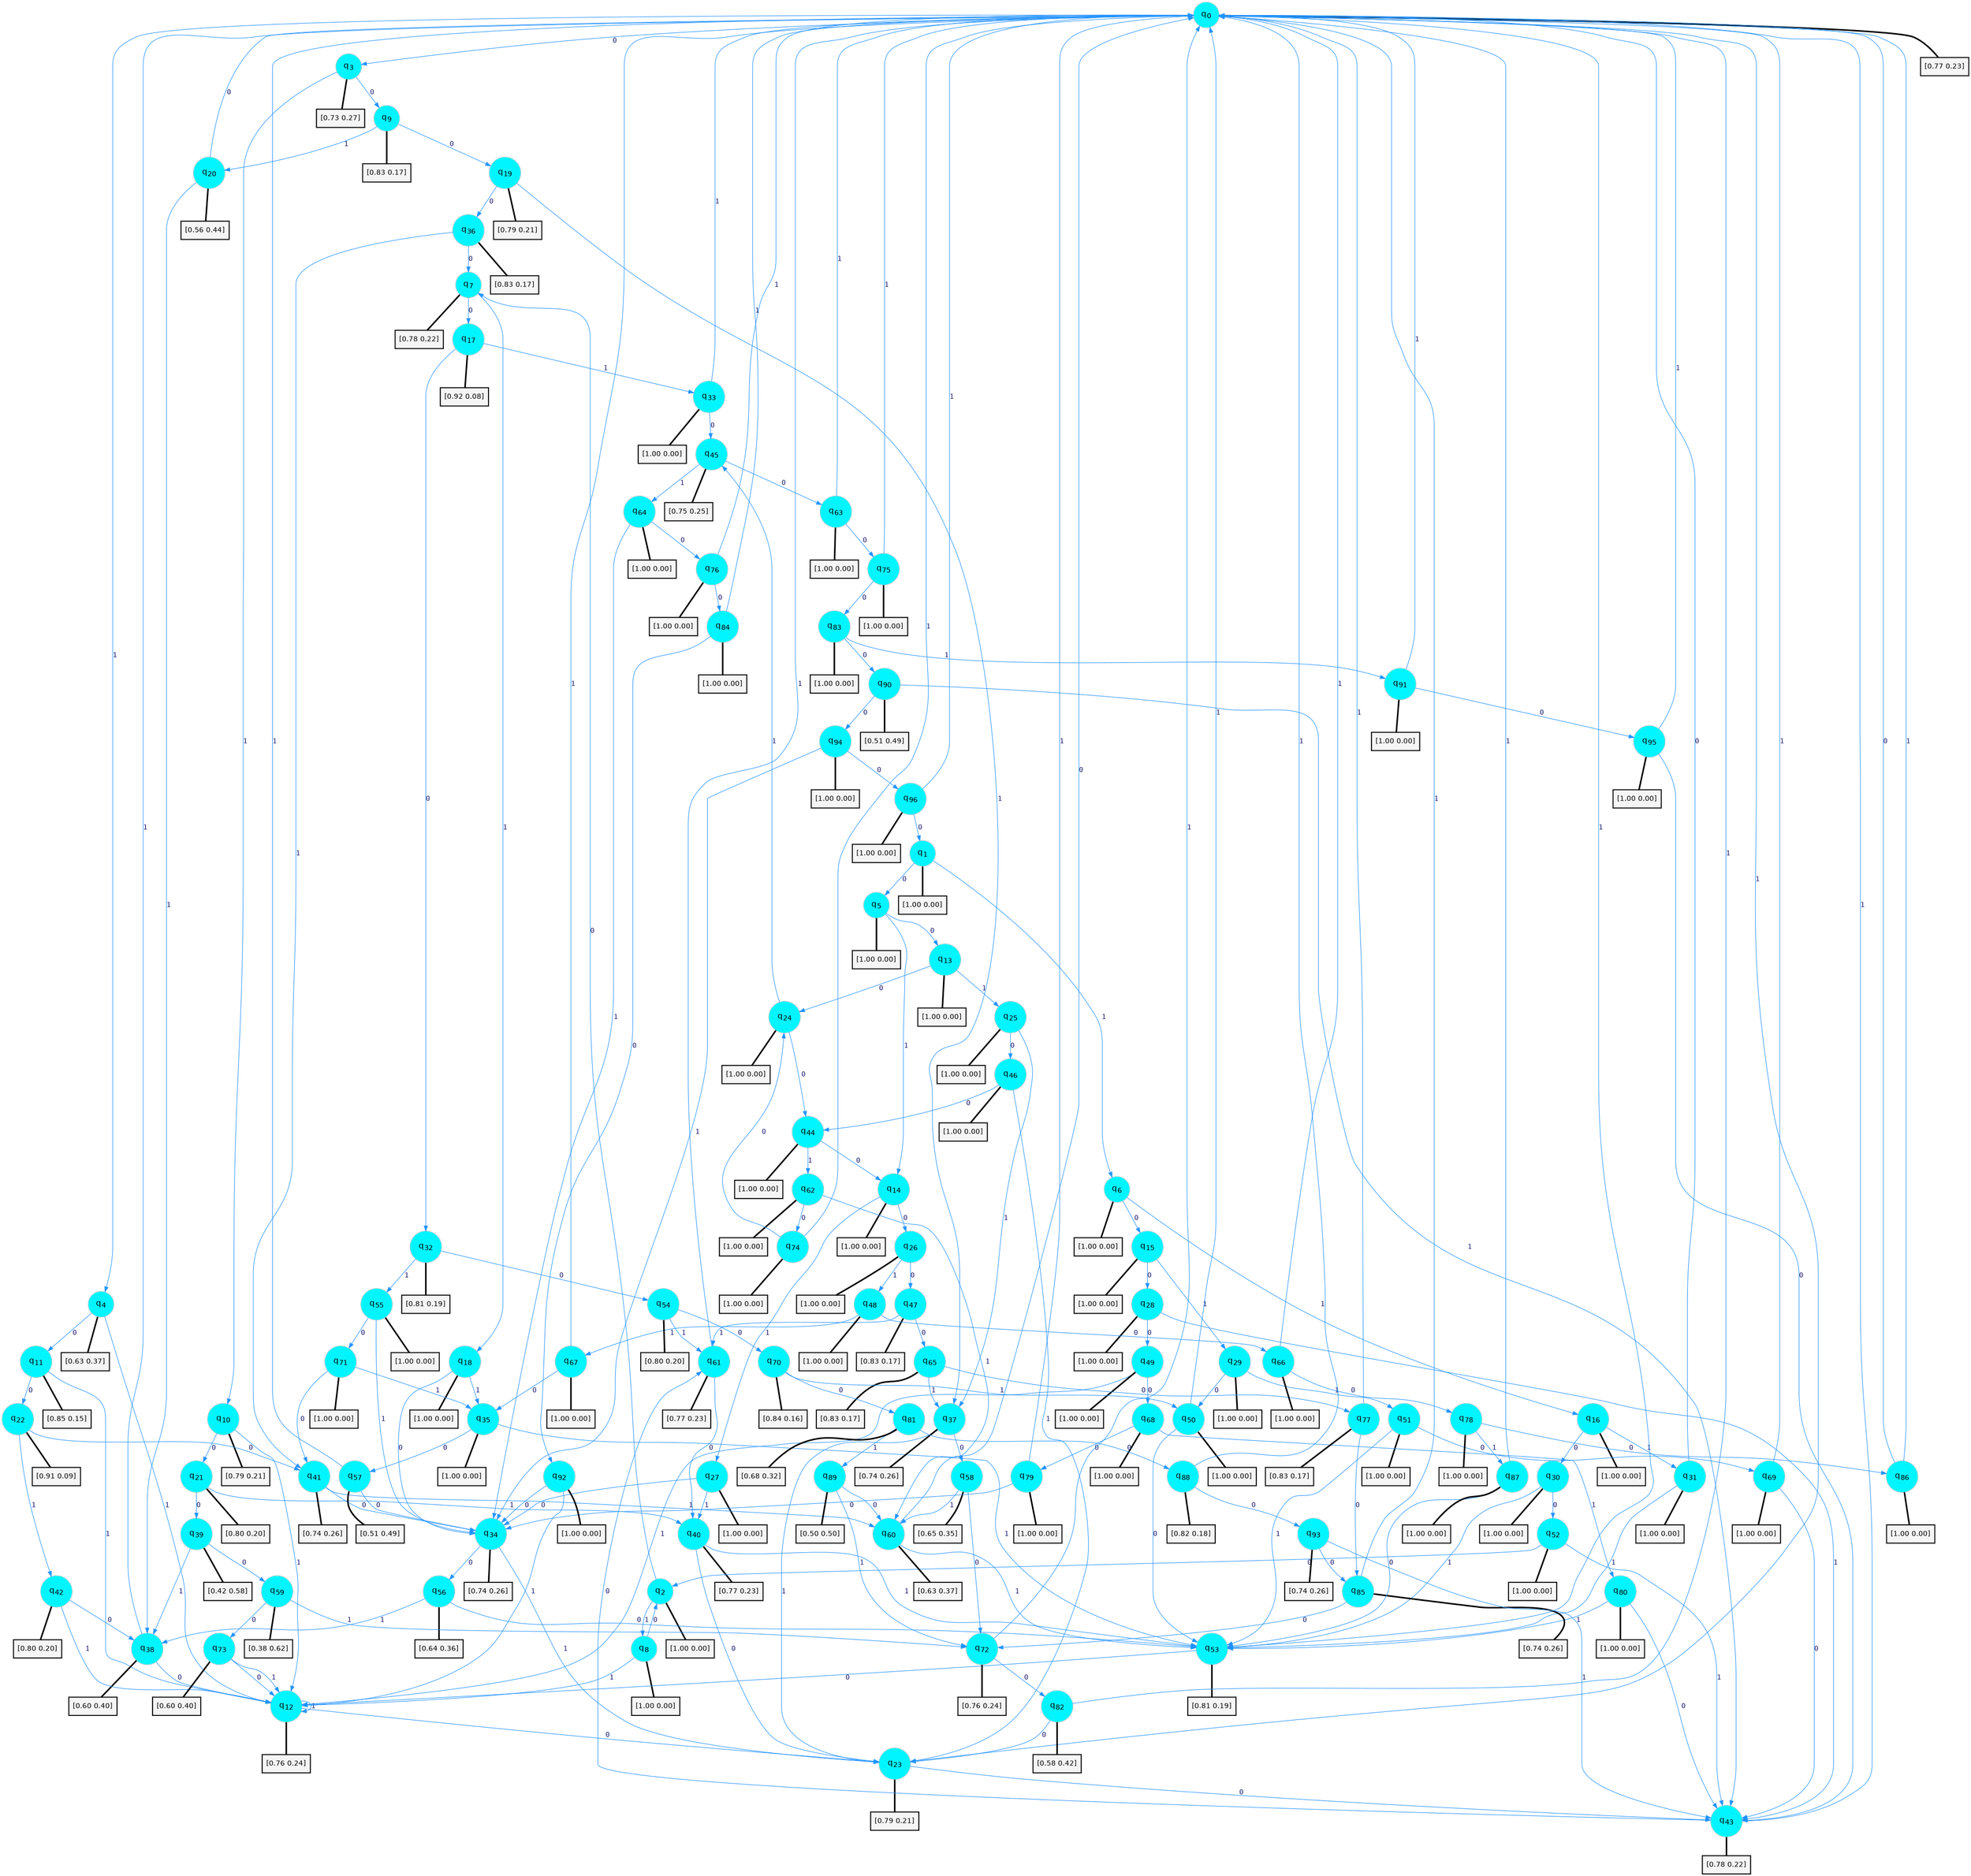 digraph G {
graph [
bgcolor=transparent, dpi=300, rankdir=TD, size="40,25"];
node [
color=gray, fillcolor=turquoise1, fontcolor=black, fontname=Helvetica, fontsize=16, fontweight=bold, shape=circle, style=filled];
edge [
arrowsize=1, color=dodgerblue1, fontcolor=midnightblue, fontname=courier, fontweight=bold, penwidth=1, style=solid, weight=20];
0[label=<q<SUB>0</SUB>>];
1[label=<q<SUB>1</SUB>>];
2[label=<q<SUB>2</SUB>>];
3[label=<q<SUB>3</SUB>>];
4[label=<q<SUB>4</SUB>>];
5[label=<q<SUB>5</SUB>>];
6[label=<q<SUB>6</SUB>>];
7[label=<q<SUB>7</SUB>>];
8[label=<q<SUB>8</SUB>>];
9[label=<q<SUB>9</SUB>>];
10[label=<q<SUB>10</SUB>>];
11[label=<q<SUB>11</SUB>>];
12[label=<q<SUB>12</SUB>>];
13[label=<q<SUB>13</SUB>>];
14[label=<q<SUB>14</SUB>>];
15[label=<q<SUB>15</SUB>>];
16[label=<q<SUB>16</SUB>>];
17[label=<q<SUB>17</SUB>>];
18[label=<q<SUB>18</SUB>>];
19[label=<q<SUB>19</SUB>>];
20[label=<q<SUB>20</SUB>>];
21[label=<q<SUB>21</SUB>>];
22[label=<q<SUB>22</SUB>>];
23[label=<q<SUB>23</SUB>>];
24[label=<q<SUB>24</SUB>>];
25[label=<q<SUB>25</SUB>>];
26[label=<q<SUB>26</SUB>>];
27[label=<q<SUB>27</SUB>>];
28[label=<q<SUB>28</SUB>>];
29[label=<q<SUB>29</SUB>>];
30[label=<q<SUB>30</SUB>>];
31[label=<q<SUB>31</SUB>>];
32[label=<q<SUB>32</SUB>>];
33[label=<q<SUB>33</SUB>>];
34[label=<q<SUB>34</SUB>>];
35[label=<q<SUB>35</SUB>>];
36[label=<q<SUB>36</SUB>>];
37[label=<q<SUB>37</SUB>>];
38[label=<q<SUB>38</SUB>>];
39[label=<q<SUB>39</SUB>>];
40[label=<q<SUB>40</SUB>>];
41[label=<q<SUB>41</SUB>>];
42[label=<q<SUB>42</SUB>>];
43[label=<q<SUB>43</SUB>>];
44[label=<q<SUB>44</SUB>>];
45[label=<q<SUB>45</SUB>>];
46[label=<q<SUB>46</SUB>>];
47[label=<q<SUB>47</SUB>>];
48[label=<q<SUB>48</SUB>>];
49[label=<q<SUB>49</SUB>>];
50[label=<q<SUB>50</SUB>>];
51[label=<q<SUB>51</SUB>>];
52[label=<q<SUB>52</SUB>>];
53[label=<q<SUB>53</SUB>>];
54[label=<q<SUB>54</SUB>>];
55[label=<q<SUB>55</SUB>>];
56[label=<q<SUB>56</SUB>>];
57[label=<q<SUB>57</SUB>>];
58[label=<q<SUB>58</SUB>>];
59[label=<q<SUB>59</SUB>>];
60[label=<q<SUB>60</SUB>>];
61[label=<q<SUB>61</SUB>>];
62[label=<q<SUB>62</SUB>>];
63[label=<q<SUB>63</SUB>>];
64[label=<q<SUB>64</SUB>>];
65[label=<q<SUB>65</SUB>>];
66[label=<q<SUB>66</SUB>>];
67[label=<q<SUB>67</SUB>>];
68[label=<q<SUB>68</SUB>>];
69[label=<q<SUB>69</SUB>>];
70[label=<q<SUB>70</SUB>>];
71[label=<q<SUB>71</SUB>>];
72[label=<q<SUB>72</SUB>>];
73[label=<q<SUB>73</SUB>>];
74[label=<q<SUB>74</SUB>>];
75[label=<q<SUB>75</SUB>>];
76[label=<q<SUB>76</SUB>>];
77[label=<q<SUB>77</SUB>>];
78[label=<q<SUB>78</SUB>>];
79[label=<q<SUB>79</SUB>>];
80[label=<q<SUB>80</SUB>>];
81[label=<q<SUB>81</SUB>>];
82[label=<q<SUB>82</SUB>>];
83[label=<q<SUB>83</SUB>>];
84[label=<q<SUB>84</SUB>>];
85[label=<q<SUB>85</SUB>>];
86[label=<q<SUB>86</SUB>>];
87[label=<q<SUB>87</SUB>>];
88[label=<q<SUB>88</SUB>>];
89[label=<q<SUB>89</SUB>>];
90[label=<q<SUB>90</SUB>>];
91[label=<q<SUB>91</SUB>>];
92[label=<q<SUB>92</SUB>>];
93[label=<q<SUB>93</SUB>>];
94[label=<q<SUB>94</SUB>>];
95[label=<q<SUB>95</SUB>>];
96[label=<q<SUB>96</SUB>>];
97[label="[0.77 0.23]", shape=box,fontcolor=black, fontname=Helvetica, fontsize=14, penwidth=2, fillcolor=whitesmoke,color=black];
98[label="[1.00 0.00]", shape=box,fontcolor=black, fontname=Helvetica, fontsize=14, penwidth=2, fillcolor=whitesmoke,color=black];
99[label="[1.00 0.00]", shape=box,fontcolor=black, fontname=Helvetica, fontsize=14, penwidth=2, fillcolor=whitesmoke,color=black];
100[label="[0.73 0.27]", shape=box,fontcolor=black, fontname=Helvetica, fontsize=14, penwidth=2, fillcolor=whitesmoke,color=black];
101[label="[0.63 0.37]", shape=box,fontcolor=black, fontname=Helvetica, fontsize=14, penwidth=2, fillcolor=whitesmoke,color=black];
102[label="[1.00 0.00]", shape=box,fontcolor=black, fontname=Helvetica, fontsize=14, penwidth=2, fillcolor=whitesmoke,color=black];
103[label="[1.00 0.00]", shape=box,fontcolor=black, fontname=Helvetica, fontsize=14, penwidth=2, fillcolor=whitesmoke,color=black];
104[label="[0.78 0.22]", shape=box,fontcolor=black, fontname=Helvetica, fontsize=14, penwidth=2, fillcolor=whitesmoke,color=black];
105[label="[1.00 0.00]", shape=box,fontcolor=black, fontname=Helvetica, fontsize=14, penwidth=2, fillcolor=whitesmoke,color=black];
106[label="[0.83 0.17]", shape=box,fontcolor=black, fontname=Helvetica, fontsize=14, penwidth=2, fillcolor=whitesmoke,color=black];
107[label="[0.79 0.21]", shape=box,fontcolor=black, fontname=Helvetica, fontsize=14, penwidth=2, fillcolor=whitesmoke,color=black];
108[label="[0.85 0.15]", shape=box,fontcolor=black, fontname=Helvetica, fontsize=14, penwidth=2, fillcolor=whitesmoke,color=black];
109[label="[0.76 0.24]", shape=box,fontcolor=black, fontname=Helvetica, fontsize=14, penwidth=2, fillcolor=whitesmoke,color=black];
110[label="[1.00 0.00]", shape=box,fontcolor=black, fontname=Helvetica, fontsize=14, penwidth=2, fillcolor=whitesmoke,color=black];
111[label="[1.00 0.00]", shape=box,fontcolor=black, fontname=Helvetica, fontsize=14, penwidth=2, fillcolor=whitesmoke,color=black];
112[label="[1.00 0.00]", shape=box,fontcolor=black, fontname=Helvetica, fontsize=14, penwidth=2, fillcolor=whitesmoke,color=black];
113[label="[1.00 0.00]", shape=box,fontcolor=black, fontname=Helvetica, fontsize=14, penwidth=2, fillcolor=whitesmoke,color=black];
114[label="[0.92 0.08]", shape=box,fontcolor=black, fontname=Helvetica, fontsize=14, penwidth=2, fillcolor=whitesmoke,color=black];
115[label="[1.00 0.00]", shape=box,fontcolor=black, fontname=Helvetica, fontsize=14, penwidth=2, fillcolor=whitesmoke,color=black];
116[label="[0.79 0.21]", shape=box,fontcolor=black, fontname=Helvetica, fontsize=14, penwidth=2, fillcolor=whitesmoke,color=black];
117[label="[0.56 0.44]", shape=box,fontcolor=black, fontname=Helvetica, fontsize=14, penwidth=2, fillcolor=whitesmoke,color=black];
118[label="[0.80 0.20]", shape=box,fontcolor=black, fontname=Helvetica, fontsize=14, penwidth=2, fillcolor=whitesmoke,color=black];
119[label="[0.91 0.09]", shape=box,fontcolor=black, fontname=Helvetica, fontsize=14, penwidth=2, fillcolor=whitesmoke,color=black];
120[label="[0.79 0.21]", shape=box,fontcolor=black, fontname=Helvetica, fontsize=14, penwidth=2, fillcolor=whitesmoke,color=black];
121[label="[1.00 0.00]", shape=box,fontcolor=black, fontname=Helvetica, fontsize=14, penwidth=2, fillcolor=whitesmoke,color=black];
122[label="[1.00 0.00]", shape=box,fontcolor=black, fontname=Helvetica, fontsize=14, penwidth=2, fillcolor=whitesmoke,color=black];
123[label="[1.00 0.00]", shape=box,fontcolor=black, fontname=Helvetica, fontsize=14, penwidth=2, fillcolor=whitesmoke,color=black];
124[label="[1.00 0.00]", shape=box,fontcolor=black, fontname=Helvetica, fontsize=14, penwidth=2, fillcolor=whitesmoke,color=black];
125[label="[1.00 0.00]", shape=box,fontcolor=black, fontname=Helvetica, fontsize=14, penwidth=2, fillcolor=whitesmoke,color=black];
126[label="[1.00 0.00]", shape=box,fontcolor=black, fontname=Helvetica, fontsize=14, penwidth=2, fillcolor=whitesmoke,color=black];
127[label="[1.00 0.00]", shape=box,fontcolor=black, fontname=Helvetica, fontsize=14, penwidth=2, fillcolor=whitesmoke,color=black];
128[label="[1.00 0.00]", shape=box,fontcolor=black, fontname=Helvetica, fontsize=14, penwidth=2, fillcolor=whitesmoke,color=black];
129[label="[0.81 0.19]", shape=box,fontcolor=black, fontname=Helvetica, fontsize=14, penwidth=2, fillcolor=whitesmoke,color=black];
130[label="[1.00 0.00]", shape=box,fontcolor=black, fontname=Helvetica, fontsize=14, penwidth=2, fillcolor=whitesmoke,color=black];
131[label="[0.74 0.26]", shape=box,fontcolor=black, fontname=Helvetica, fontsize=14, penwidth=2, fillcolor=whitesmoke,color=black];
132[label="[1.00 0.00]", shape=box,fontcolor=black, fontname=Helvetica, fontsize=14, penwidth=2, fillcolor=whitesmoke,color=black];
133[label="[0.83 0.17]", shape=box,fontcolor=black, fontname=Helvetica, fontsize=14, penwidth=2, fillcolor=whitesmoke,color=black];
134[label="[0.74 0.26]", shape=box,fontcolor=black, fontname=Helvetica, fontsize=14, penwidth=2, fillcolor=whitesmoke,color=black];
135[label="[0.60 0.40]", shape=box,fontcolor=black, fontname=Helvetica, fontsize=14, penwidth=2, fillcolor=whitesmoke,color=black];
136[label="[0.42 0.58]", shape=box,fontcolor=black, fontname=Helvetica, fontsize=14, penwidth=2, fillcolor=whitesmoke,color=black];
137[label="[0.77 0.23]", shape=box,fontcolor=black, fontname=Helvetica, fontsize=14, penwidth=2, fillcolor=whitesmoke,color=black];
138[label="[0.74 0.26]", shape=box,fontcolor=black, fontname=Helvetica, fontsize=14, penwidth=2, fillcolor=whitesmoke,color=black];
139[label="[0.80 0.20]", shape=box,fontcolor=black, fontname=Helvetica, fontsize=14, penwidth=2, fillcolor=whitesmoke,color=black];
140[label="[0.78 0.22]", shape=box,fontcolor=black, fontname=Helvetica, fontsize=14, penwidth=2, fillcolor=whitesmoke,color=black];
141[label="[1.00 0.00]", shape=box,fontcolor=black, fontname=Helvetica, fontsize=14, penwidth=2, fillcolor=whitesmoke,color=black];
142[label="[0.75 0.25]", shape=box,fontcolor=black, fontname=Helvetica, fontsize=14, penwidth=2, fillcolor=whitesmoke,color=black];
143[label="[1.00 0.00]", shape=box,fontcolor=black, fontname=Helvetica, fontsize=14, penwidth=2, fillcolor=whitesmoke,color=black];
144[label="[0.83 0.17]", shape=box,fontcolor=black, fontname=Helvetica, fontsize=14, penwidth=2, fillcolor=whitesmoke,color=black];
145[label="[1.00 0.00]", shape=box,fontcolor=black, fontname=Helvetica, fontsize=14, penwidth=2, fillcolor=whitesmoke,color=black];
146[label="[1.00 0.00]", shape=box,fontcolor=black, fontname=Helvetica, fontsize=14, penwidth=2, fillcolor=whitesmoke,color=black];
147[label="[1.00 0.00]", shape=box,fontcolor=black, fontname=Helvetica, fontsize=14, penwidth=2, fillcolor=whitesmoke,color=black];
148[label="[1.00 0.00]", shape=box,fontcolor=black, fontname=Helvetica, fontsize=14, penwidth=2, fillcolor=whitesmoke,color=black];
149[label="[1.00 0.00]", shape=box,fontcolor=black, fontname=Helvetica, fontsize=14, penwidth=2, fillcolor=whitesmoke,color=black];
150[label="[0.81 0.19]", shape=box,fontcolor=black, fontname=Helvetica, fontsize=14, penwidth=2, fillcolor=whitesmoke,color=black];
151[label="[0.80 0.20]", shape=box,fontcolor=black, fontname=Helvetica, fontsize=14, penwidth=2, fillcolor=whitesmoke,color=black];
152[label="[1.00 0.00]", shape=box,fontcolor=black, fontname=Helvetica, fontsize=14, penwidth=2, fillcolor=whitesmoke,color=black];
153[label="[0.64 0.36]", shape=box,fontcolor=black, fontname=Helvetica, fontsize=14, penwidth=2, fillcolor=whitesmoke,color=black];
154[label="[0.51 0.49]", shape=box,fontcolor=black, fontname=Helvetica, fontsize=14, penwidth=2, fillcolor=whitesmoke,color=black];
155[label="[0.65 0.35]", shape=box,fontcolor=black, fontname=Helvetica, fontsize=14, penwidth=2, fillcolor=whitesmoke,color=black];
156[label="[0.38 0.62]", shape=box,fontcolor=black, fontname=Helvetica, fontsize=14, penwidth=2, fillcolor=whitesmoke,color=black];
157[label="[0.63 0.37]", shape=box,fontcolor=black, fontname=Helvetica, fontsize=14, penwidth=2, fillcolor=whitesmoke,color=black];
158[label="[0.77 0.23]", shape=box,fontcolor=black, fontname=Helvetica, fontsize=14, penwidth=2, fillcolor=whitesmoke,color=black];
159[label="[1.00 0.00]", shape=box,fontcolor=black, fontname=Helvetica, fontsize=14, penwidth=2, fillcolor=whitesmoke,color=black];
160[label="[1.00 0.00]", shape=box,fontcolor=black, fontname=Helvetica, fontsize=14, penwidth=2, fillcolor=whitesmoke,color=black];
161[label="[1.00 0.00]", shape=box,fontcolor=black, fontname=Helvetica, fontsize=14, penwidth=2, fillcolor=whitesmoke,color=black];
162[label="[0.83 0.17]", shape=box,fontcolor=black, fontname=Helvetica, fontsize=14, penwidth=2, fillcolor=whitesmoke,color=black];
163[label="[1.00 0.00]", shape=box,fontcolor=black, fontname=Helvetica, fontsize=14, penwidth=2, fillcolor=whitesmoke,color=black];
164[label="[1.00 0.00]", shape=box,fontcolor=black, fontname=Helvetica, fontsize=14, penwidth=2, fillcolor=whitesmoke,color=black];
165[label="[1.00 0.00]", shape=box,fontcolor=black, fontname=Helvetica, fontsize=14, penwidth=2, fillcolor=whitesmoke,color=black];
166[label="[1.00 0.00]", shape=box,fontcolor=black, fontname=Helvetica, fontsize=14, penwidth=2, fillcolor=whitesmoke,color=black];
167[label="[0.84 0.16]", shape=box,fontcolor=black, fontname=Helvetica, fontsize=14, penwidth=2, fillcolor=whitesmoke,color=black];
168[label="[1.00 0.00]", shape=box,fontcolor=black, fontname=Helvetica, fontsize=14, penwidth=2, fillcolor=whitesmoke,color=black];
169[label="[0.76 0.24]", shape=box,fontcolor=black, fontname=Helvetica, fontsize=14, penwidth=2, fillcolor=whitesmoke,color=black];
170[label="[0.60 0.40]", shape=box,fontcolor=black, fontname=Helvetica, fontsize=14, penwidth=2, fillcolor=whitesmoke,color=black];
171[label="[1.00 0.00]", shape=box,fontcolor=black, fontname=Helvetica, fontsize=14, penwidth=2, fillcolor=whitesmoke,color=black];
172[label="[1.00 0.00]", shape=box,fontcolor=black, fontname=Helvetica, fontsize=14, penwidth=2, fillcolor=whitesmoke,color=black];
173[label="[1.00 0.00]", shape=box,fontcolor=black, fontname=Helvetica, fontsize=14, penwidth=2, fillcolor=whitesmoke,color=black];
174[label="[0.83 0.17]", shape=box,fontcolor=black, fontname=Helvetica, fontsize=14, penwidth=2, fillcolor=whitesmoke,color=black];
175[label="[1.00 0.00]", shape=box,fontcolor=black, fontname=Helvetica, fontsize=14, penwidth=2, fillcolor=whitesmoke,color=black];
176[label="[1.00 0.00]", shape=box,fontcolor=black, fontname=Helvetica, fontsize=14, penwidth=2, fillcolor=whitesmoke,color=black];
177[label="[1.00 0.00]", shape=box,fontcolor=black, fontname=Helvetica, fontsize=14, penwidth=2, fillcolor=whitesmoke,color=black];
178[label="[0.68 0.32]", shape=box,fontcolor=black, fontname=Helvetica, fontsize=14, penwidth=2, fillcolor=whitesmoke,color=black];
179[label="[0.58 0.42]", shape=box,fontcolor=black, fontname=Helvetica, fontsize=14, penwidth=2, fillcolor=whitesmoke,color=black];
180[label="[1.00 0.00]", shape=box,fontcolor=black, fontname=Helvetica, fontsize=14, penwidth=2, fillcolor=whitesmoke,color=black];
181[label="[1.00 0.00]", shape=box,fontcolor=black, fontname=Helvetica, fontsize=14, penwidth=2, fillcolor=whitesmoke,color=black];
182[label="[0.74 0.26]", shape=box,fontcolor=black, fontname=Helvetica, fontsize=14, penwidth=2, fillcolor=whitesmoke,color=black];
183[label="[1.00 0.00]", shape=box,fontcolor=black, fontname=Helvetica, fontsize=14, penwidth=2, fillcolor=whitesmoke,color=black];
184[label="[1.00 0.00]", shape=box,fontcolor=black, fontname=Helvetica, fontsize=14, penwidth=2, fillcolor=whitesmoke,color=black];
185[label="[0.82 0.18]", shape=box,fontcolor=black, fontname=Helvetica, fontsize=14, penwidth=2, fillcolor=whitesmoke,color=black];
186[label="[0.50 0.50]", shape=box,fontcolor=black, fontname=Helvetica, fontsize=14, penwidth=2, fillcolor=whitesmoke,color=black];
187[label="[0.51 0.49]", shape=box,fontcolor=black, fontname=Helvetica, fontsize=14, penwidth=2, fillcolor=whitesmoke,color=black];
188[label="[1.00 0.00]", shape=box,fontcolor=black, fontname=Helvetica, fontsize=14, penwidth=2, fillcolor=whitesmoke,color=black];
189[label="[1.00 0.00]", shape=box,fontcolor=black, fontname=Helvetica, fontsize=14, penwidth=2, fillcolor=whitesmoke,color=black];
190[label="[0.74 0.26]", shape=box,fontcolor=black, fontname=Helvetica, fontsize=14, penwidth=2, fillcolor=whitesmoke,color=black];
191[label="[1.00 0.00]", shape=box,fontcolor=black, fontname=Helvetica, fontsize=14, penwidth=2, fillcolor=whitesmoke,color=black];
192[label="[1.00 0.00]", shape=box,fontcolor=black, fontname=Helvetica, fontsize=14, penwidth=2, fillcolor=whitesmoke,color=black];
193[label="[1.00 0.00]", shape=box,fontcolor=black, fontname=Helvetica, fontsize=14, penwidth=2, fillcolor=whitesmoke,color=black];
0->3 [label=0];
0->4 [label=1];
0->97 [arrowhead=none, penwidth=3,color=black];
1->5 [label=0];
1->6 [label=1];
1->98 [arrowhead=none, penwidth=3,color=black];
2->7 [label=0];
2->8 [label=1];
2->99 [arrowhead=none, penwidth=3,color=black];
3->9 [label=0];
3->10 [label=1];
3->100 [arrowhead=none, penwidth=3,color=black];
4->11 [label=0];
4->12 [label=1];
4->101 [arrowhead=none, penwidth=3,color=black];
5->13 [label=0];
5->14 [label=1];
5->102 [arrowhead=none, penwidth=3,color=black];
6->15 [label=0];
6->16 [label=1];
6->103 [arrowhead=none, penwidth=3,color=black];
7->17 [label=0];
7->18 [label=1];
7->104 [arrowhead=none, penwidth=3,color=black];
8->2 [label=0];
8->12 [label=1];
8->105 [arrowhead=none, penwidth=3,color=black];
9->19 [label=0];
9->20 [label=1];
9->106 [arrowhead=none, penwidth=3,color=black];
10->21 [label=0];
10->12 [label=1];
10->107 [arrowhead=none, penwidth=3,color=black];
11->22 [label=0];
11->12 [label=1];
11->108 [arrowhead=none, penwidth=3,color=black];
12->23 [label=0];
12->12 [label=1];
12->109 [arrowhead=none, penwidth=3,color=black];
13->24 [label=0];
13->25 [label=1];
13->110 [arrowhead=none, penwidth=3,color=black];
14->26 [label=0];
14->27 [label=1];
14->111 [arrowhead=none, penwidth=3,color=black];
15->28 [label=0];
15->29 [label=1];
15->112 [arrowhead=none, penwidth=3,color=black];
16->30 [label=0];
16->31 [label=1];
16->113 [arrowhead=none, penwidth=3,color=black];
17->32 [label=0];
17->33 [label=1];
17->114 [arrowhead=none, penwidth=3,color=black];
18->34 [label=0];
18->35 [label=1];
18->115 [arrowhead=none, penwidth=3,color=black];
19->36 [label=0];
19->37 [label=1];
19->116 [arrowhead=none, penwidth=3,color=black];
20->0 [label=0];
20->38 [label=1];
20->117 [arrowhead=none, penwidth=3,color=black];
21->39 [label=0];
21->40 [label=1];
21->118 [arrowhead=none, penwidth=3,color=black];
22->41 [label=0];
22->42 [label=1];
22->119 [arrowhead=none, penwidth=3,color=black];
23->43 [label=0];
23->0 [label=1];
23->120 [arrowhead=none, penwidth=3,color=black];
24->44 [label=0];
24->45 [label=1];
24->121 [arrowhead=none, penwidth=3,color=black];
25->46 [label=0];
25->37 [label=1];
25->122 [arrowhead=none, penwidth=3,color=black];
26->47 [label=0];
26->48 [label=1];
26->123 [arrowhead=none, penwidth=3,color=black];
27->34 [label=0];
27->40 [label=1];
27->124 [arrowhead=none, penwidth=3,color=black];
28->49 [label=0];
28->43 [label=1];
28->125 [arrowhead=none, penwidth=3,color=black];
29->50 [label=0];
29->51 [label=1];
29->126 [arrowhead=none, penwidth=3,color=black];
30->52 [label=0];
30->53 [label=1];
30->127 [arrowhead=none, penwidth=3,color=black];
31->0 [label=0];
31->53 [label=1];
31->128 [arrowhead=none, penwidth=3,color=black];
32->54 [label=0];
32->55 [label=1];
32->129 [arrowhead=none, penwidth=3,color=black];
33->45 [label=0];
33->0 [label=1];
33->130 [arrowhead=none, penwidth=3,color=black];
34->56 [label=0];
34->23 [label=1];
34->131 [arrowhead=none, penwidth=3,color=black];
35->57 [label=0];
35->53 [label=1];
35->132 [arrowhead=none, penwidth=3,color=black];
36->7 [label=0];
36->41 [label=1];
36->133 [arrowhead=none, penwidth=3,color=black];
37->58 [label=0];
37->23 [label=1];
37->134 [arrowhead=none, penwidth=3,color=black];
38->12 [label=0];
38->0 [label=1];
38->135 [arrowhead=none, penwidth=3,color=black];
39->59 [label=0];
39->38 [label=1];
39->136 [arrowhead=none, penwidth=3,color=black];
40->23 [label=0];
40->53 [label=1];
40->137 [arrowhead=none, penwidth=3,color=black];
41->34 [label=0];
41->60 [label=1];
41->138 [arrowhead=none, penwidth=3,color=black];
42->38 [label=0];
42->12 [label=1];
42->139 [arrowhead=none, penwidth=3,color=black];
43->61 [label=0];
43->0 [label=1];
43->140 [arrowhead=none, penwidth=3,color=black];
44->14 [label=0];
44->62 [label=1];
44->141 [arrowhead=none, penwidth=3,color=black];
45->63 [label=0];
45->64 [label=1];
45->142 [arrowhead=none, penwidth=3,color=black];
46->44 [label=0];
46->23 [label=1];
46->143 [arrowhead=none, penwidth=3,color=black];
47->65 [label=0];
47->61 [label=1];
47->144 [arrowhead=none, penwidth=3,color=black];
48->66 [label=0];
48->67 [label=1];
48->145 [arrowhead=none, penwidth=3,color=black];
49->68 [label=0];
49->12 [label=1];
49->146 [arrowhead=none, penwidth=3,color=black];
50->53 [label=0];
50->0 [label=1];
50->147 [arrowhead=none, penwidth=3,color=black];
51->69 [label=0];
51->53 [label=1];
51->148 [arrowhead=none, penwidth=3,color=black];
52->2 [label=0];
52->43 [label=1];
52->149 [arrowhead=none, penwidth=3,color=black];
53->12 [label=0];
53->0 [label=1];
53->150 [arrowhead=none, penwidth=3,color=black];
54->70 [label=0];
54->61 [label=1];
54->151 [arrowhead=none, penwidth=3,color=black];
55->71 [label=0];
55->34 [label=1];
55->152 [arrowhead=none, penwidth=3,color=black];
56->53 [label=0];
56->38 [label=1];
56->153 [arrowhead=none, penwidth=3,color=black];
57->34 [label=0];
57->0 [label=1];
57->154 [arrowhead=none, penwidth=3,color=black];
58->72 [label=0];
58->60 [label=1];
58->155 [arrowhead=none, penwidth=3,color=black];
59->73 [label=0];
59->72 [label=1];
59->156 [arrowhead=none, penwidth=3,color=black];
60->0 [label=0];
60->53 [label=1];
60->157 [arrowhead=none, penwidth=3,color=black];
61->40 [label=0];
61->0 [label=1];
61->158 [arrowhead=none, penwidth=3,color=black];
62->74 [label=0];
62->60 [label=1];
62->159 [arrowhead=none, penwidth=3,color=black];
63->75 [label=0];
63->0 [label=1];
63->160 [arrowhead=none, penwidth=3,color=black];
64->76 [label=0];
64->34 [label=1];
64->161 [arrowhead=none, penwidth=3,color=black];
65->77 [label=0];
65->37 [label=1];
65->162 [arrowhead=none, penwidth=3,color=black];
66->78 [label=0];
66->0 [label=1];
66->163 [arrowhead=none, penwidth=3,color=black];
67->35 [label=0];
67->0 [label=1];
67->164 [arrowhead=none, penwidth=3,color=black];
68->79 [label=0];
68->80 [label=1];
68->165 [arrowhead=none, penwidth=3,color=black];
69->43 [label=0];
69->0 [label=1];
69->166 [arrowhead=none, penwidth=3,color=black];
70->81 [label=0];
70->50 [label=1];
70->167 [arrowhead=none, penwidth=3,color=black];
71->41 [label=0];
71->35 [label=1];
71->168 [arrowhead=none, penwidth=3,color=black];
72->82 [label=0];
72->0 [label=1];
72->169 [arrowhead=none, penwidth=3,color=black];
73->12 [label=0];
73->12 [label=1];
73->170 [arrowhead=none, penwidth=3,color=black];
74->24 [label=0];
74->0 [label=1];
74->171 [arrowhead=none, penwidth=3,color=black];
75->83 [label=0];
75->0 [label=1];
75->172 [arrowhead=none, penwidth=3,color=black];
76->84 [label=0];
76->0 [label=1];
76->173 [arrowhead=none, penwidth=3,color=black];
77->85 [label=0];
77->0 [label=1];
77->174 [arrowhead=none, penwidth=3,color=black];
78->86 [label=0];
78->87 [label=1];
78->175 [arrowhead=none, penwidth=3,color=black];
79->34 [label=0];
79->0 [label=1];
79->176 [arrowhead=none, penwidth=3,color=black];
80->43 [label=0];
80->53 [label=1];
80->177 [arrowhead=none, penwidth=3,color=black];
81->88 [label=0];
81->89 [label=1];
81->178 [arrowhead=none, penwidth=3,color=black];
82->23 [label=0];
82->0 [label=1];
82->179 [arrowhead=none, penwidth=3,color=black];
83->90 [label=0];
83->91 [label=1];
83->180 [arrowhead=none, penwidth=3,color=black];
84->92 [label=0];
84->0 [label=1];
84->181 [arrowhead=none, penwidth=3,color=black];
85->72 [label=0];
85->0 [label=1];
85->182 [arrowhead=none, penwidth=3,color=black];
86->0 [label=0];
86->0 [label=1];
86->183 [arrowhead=none, penwidth=3,color=black];
87->53 [label=0];
87->0 [label=1];
87->184 [arrowhead=none, penwidth=3,color=black];
88->93 [label=0];
88->0 [label=1];
88->185 [arrowhead=none, penwidth=3,color=black];
89->60 [label=0];
89->72 [label=1];
89->186 [arrowhead=none, penwidth=3,color=black];
90->94 [label=0];
90->43 [label=1];
90->187 [arrowhead=none, penwidth=3,color=black];
91->95 [label=0];
91->0 [label=1];
91->188 [arrowhead=none, penwidth=3,color=black];
92->34 [label=0];
92->12 [label=1];
92->189 [arrowhead=none, penwidth=3,color=black];
93->85 [label=0];
93->43 [label=1];
93->190 [arrowhead=none, penwidth=3,color=black];
94->96 [label=0];
94->34 [label=1];
94->191 [arrowhead=none, penwidth=3,color=black];
95->43 [label=0];
95->0 [label=1];
95->192 [arrowhead=none, penwidth=3,color=black];
96->1 [label=0];
96->0 [label=1];
96->193 [arrowhead=none, penwidth=3,color=black];
}
